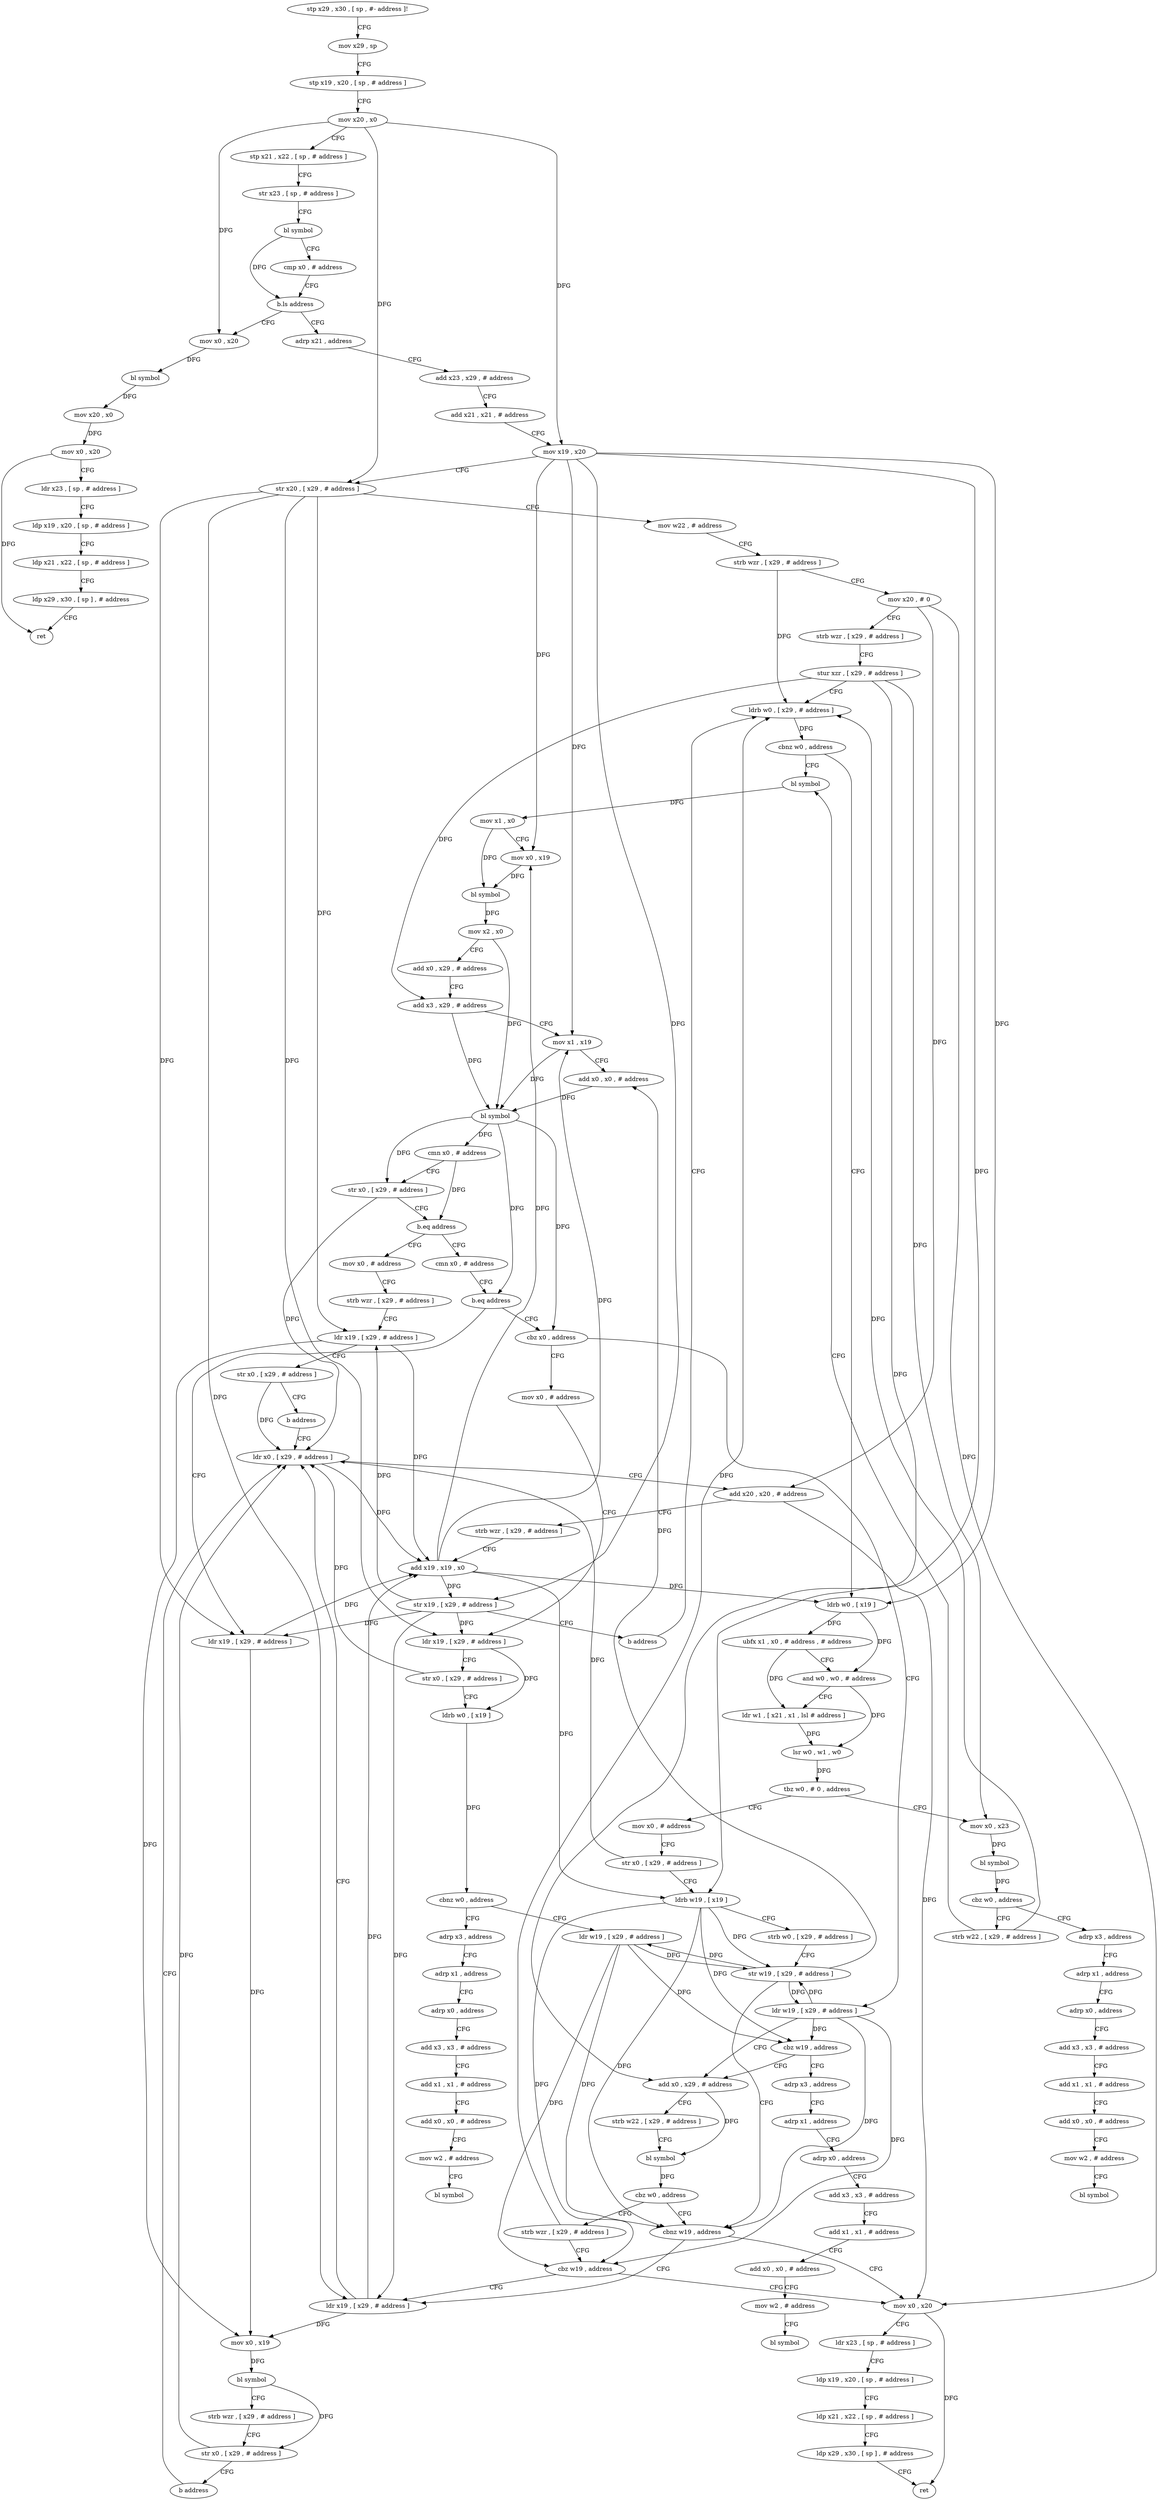 digraph "func" {
"4396464" [label = "stp x29 , x30 , [ sp , #- address ]!" ]
"4396468" [label = "mov x29 , sp" ]
"4396472" [label = "stp x19 , x20 , [ sp , # address ]" ]
"4396476" [label = "mov x20 , x0" ]
"4396480" [label = "stp x21 , x22 , [ sp , # address ]" ]
"4396484" [label = "str x23 , [ sp , # address ]" ]
"4396488" [label = "bl symbol" ]
"4396492" [label = "cmp x0 , # address" ]
"4396496" [label = "b.ls address" ]
"4396872" [label = "mov x0 , x20" ]
"4396500" [label = "adrp x21 , address" ]
"4396876" [label = "bl symbol" ]
"4396880" [label = "mov x20 , x0" ]
"4396884" [label = "mov x0 , x20" ]
"4396888" [label = "ldr x23 , [ sp , # address ]" ]
"4396892" [label = "ldp x19 , x20 , [ sp , # address ]" ]
"4396896" [label = "ldp x21 , x22 , [ sp , # address ]" ]
"4396900" [label = "ldp x29 , x30 , [ sp ] , # address" ]
"4396904" [label = "ret" ]
"4396504" [label = "add x23 , x29 , # address" ]
"4396508" [label = "add x21 , x21 , # address" ]
"4396512" [label = "mov x19 , x20" ]
"4396516" [label = "str x20 , [ x29 , # address ]" ]
"4396520" [label = "mov w22 , # address" ]
"4396524" [label = "strb wzr , [ x29 , # address ]" ]
"4396528" [label = "mov x20 , # 0" ]
"4396532" [label = "strb wzr , [ x29 , # address ]" ]
"4396536" [label = "stur xzr , [ x29 , # address ]" ]
"4396540" [label = "ldrb w0 , [ x29 , # address ]" ]
"4396640" [label = "bl symbol" ]
"4396644" [label = "mov x1 , x0" ]
"4396648" [label = "mov x0 , x19" ]
"4396652" [label = "bl symbol" ]
"4396656" [label = "mov x2 , x0" ]
"4396660" [label = "add x0 , x29 , # address" ]
"4396664" [label = "add x3 , x29 , # address" ]
"4396668" [label = "mov x1 , x19" ]
"4396672" [label = "add x0 , x0 , # address" ]
"4396676" [label = "bl symbol" ]
"4396680" [label = "cmn x0 , # address" ]
"4396684" [label = "str x0 , [ x29 , # address ]" ]
"4396688" [label = "b.eq address" ]
"4396760" [label = "mov x0 , # address" ]
"4396692" [label = "cmn x0 , # address" ]
"4396548" [label = "ldrb w0 , [ x19 ]" ]
"4396552" [label = "ubfx x1 , x0 , # address , # address" ]
"4396556" [label = "and w0 , w0 , # address" ]
"4396560" [label = "ldr w1 , [ x21 , x1 , lsl # address ]" ]
"4396564" [label = "lsr w0 , w1 , w0" ]
"4396568" [label = "tbz w0 , # 0 , address" ]
"4396624" [label = "mov x0 , x23" ]
"4396572" [label = "mov x0 , # address" ]
"4396764" [label = "strb wzr , [ x29 , # address ]" ]
"4396768" [label = "ldr x19 , [ x29 , # address ]" ]
"4396772" [label = "str x0 , [ x29 , # address ]" ]
"4396776" [label = "b address" ]
"4396736" [label = "ldr x0 , [ x29 , # address ]" ]
"4396696" [label = "b.eq address" ]
"4396848" [label = "ldr x19 , [ x29 , # address ]" ]
"4396700" [label = "cbz x0 , address" ]
"4396628" [label = "bl symbol" ]
"4396632" [label = "cbz w0 , address" ]
"4396908" [label = "adrp x3 , address" ]
"4396636" [label = "strb w22 , [ x29 , # address ]" ]
"4396576" [label = "str x0 , [ x29 , # address ]" ]
"4396580" [label = "ldrb w19 , [ x19 ]" ]
"4396584" [label = "strb w0 , [ x29 , # address ]" ]
"4396588" [label = "str w19 , [ x29 , # address ]" ]
"4396592" [label = "cbnz w19 , address" ]
"4396740" [label = "add x20 , x20 , # address" ]
"4396744" [label = "strb wzr , [ x29 , # address ]" ]
"4396748" [label = "add x19 , x19 , x0" ]
"4396752" [label = "str x19 , [ x29 , # address ]" ]
"4396756" [label = "b address" ]
"4396852" [label = "mov x0 , x19" ]
"4396856" [label = "bl symbol" ]
"4396860" [label = "strb wzr , [ x29 , # address ]" ]
"4396864" [label = "str x0 , [ x29 , # address ]" ]
"4396868" [label = "b address" ]
"4396784" [label = "mov x0 , # address" ]
"4396704" [label = "ldr w19 , [ x29 , # address ]" ]
"4396912" [label = "adrp x1 , address" ]
"4396916" [label = "adrp x0 , address" ]
"4396920" [label = "add x3 , x3 , # address" ]
"4396924" [label = "add x1 , x1 , # address" ]
"4396928" [label = "add x0 , x0 , # address" ]
"4396932" [label = "mov w2 , # address" ]
"4396936" [label = "bl symbol" ]
"4396732" [label = "ldr x19 , [ x29 , # address ]" ]
"4396596" [label = "mov x0 , x20" ]
"4396600" [label = "ldr x23 , [ sp , # address ]" ]
"4396604" [label = "ldp x19 , x20 , [ sp , # address ]" ]
"4396608" [label = "ldp x21 , x22 , [ sp , # address ]" ]
"4396612" [label = "ldp x29 , x30 , [ sp ] , # address" ]
"4396616" [label = "ret" ]
"4396544" [label = "cbnz w0 , address" ]
"4396788" [label = "ldr x19 , [ x29 , # address ]" ]
"4396792" [label = "str x0 , [ x29 , # address ]" ]
"4396796" [label = "ldrb w0 , [ x19 ]" ]
"4396800" [label = "cbnz w0 , address" ]
"4396940" [label = "adrp x3 , address" ]
"4396804" [label = "ldr w19 , [ x29 , # address ]" ]
"4396708" [label = "add x0 , x29 , # address" ]
"4396944" [label = "adrp x1 , address" ]
"4396948" [label = "adrp x0 , address" ]
"4396952" [label = "add x3 , x3 , # address" ]
"4396956" [label = "add x1 , x1 , # address" ]
"4396960" [label = "add x0 , x0 , # address" ]
"4396964" [label = "mov w2 , # address" ]
"4396968" [label = "bl symbol" ]
"4396808" [label = "cbz w19 , address" ]
"4396812" [label = "adrp x3 , address" ]
"4396724" [label = "strb wzr , [ x29 , # address ]" ]
"4396728" [label = "cbz w19 , address" ]
"4396712" [label = "strb w22 , [ x29 , # address ]" ]
"4396716" [label = "bl symbol" ]
"4396720" [label = "cbz w0 , address" ]
"4396816" [label = "adrp x1 , address" ]
"4396820" [label = "adrp x0 , address" ]
"4396824" [label = "add x3 , x3 , # address" ]
"4396828" [label = "add x1 , x1 , # address" ]
"4396832" [label = "add x0 , x0 , # address" ]
"4396836" [label = "mov w2 , # address" ]
"4396840" [label = "bl symbol" ]
"4396464" -> "4396468" [ label = "CFG" ]
"4396468" -> "4396472" [ label = "CFG" ]
"4396472" -> "4396476" [ label = "CFG" ]
"4396476" -> "4396480" [ label = "CFG" ]
"4396476" -> "4396872" [ label = "DFG" ]
"4396476" -> "4396512" [ label = "DFG" ]
"4396476" -> "4396516" [ label = "DFG" ]
"4396480" -> "4396484" [ label = "CFG" ]
"4396484" -> "4396488" [ label = "CFG" ]
"4396488" -> "4396492" [ label = "CFG" ]
"4396488" -> "4396496" [ label = "DFG" ]
"4396492" -> "4396496" [ label = "CFG" ]
"4396496" -> "4396872" [ label = "CFG" ]
"4396496" -> "4396500" [ label = "CFG" ]
"4396872" -> "4396876" [ label = "DFG" ]
"4396500" -> "4396504" [ label = "CFG" ]
"4396876" -> "4396880" [ label = "DFG" ]
"4396880" -> "4396884" [ label = "DFG" ]
"4396884" -> "4396888" [ label = "CFG" ]
"4396884" -> "4396904" [ label = "DFG" ]
"4396888" -> "4396892" [ label = "CFG" ]
"4396892" -> "4396896" [ label = "CFG" ]
"4396896" -> "4396900" [ label = "CFG" ]
"4396900" -> "4396904" [ label = "CFG" ]
"4396504" -> "4396508" [ label = "CFG" ]
"4396508" -> "4396512" [ label = "CFG" ]
"4396512" -> "4396516" [ label = "CFG" ]
"4396512" -> "4396648" [ label = "DFG" ]
"4396512" -> "4396668" [ label = "DFG" ]
"4396512" -> "4396548" [ label = "DFG" ]
"4396512" -> "4396580" [ label = "DFG" ]
"4396512" -> "4396752" [ label = "DFG" ]
"4396516" -> "4396520" [ label = "CFG" ]
"4396516" -> "4396768" [ label = "DFG" ]
"4396516" -> "4396848" [ label = "DFG" ]
"4396516" -> "4396788" [ label = "DFG" ]
"4396516" -> "4396732" [ label = "DFG" ]
"4396520" -> "4396524" [ label = "CFG" ]
"4396524" -> "4396528" [ label = "CFG" ]
"4396524" -> "4396540" [ label = "DFG" ]
"4396528" -> "4396532" [ label = "CFG" ]
"4396528" -> "4396740" [ label = "DFG" ]
"4396528" -> "4396596" [ label = "DFG" ]
"4396532" -> "4396536" [ label = "CFG" ]
"4396536" -> "4396540" [ label = "CFG" ]
"4396536" -> "4396664" [ label = "DFG" ]
"4396536" -> "4396624" [ label = "DFG" ]
"4396536" -> "4396708" [ label = "DFG" ]
"4396540" -> "4396544" [ label = "DFG" ]
"4396640" -> "4396644" [ label = "DFG" ]
"4396644" -> "4396648" [ label = "CFG" ]
"4396644" -> "4396652" [ label = "DFG" ]
"4396648" -> "4396652" [ label = "DFG" ]
"4396652" -> "4396656" [ label = "DFG" ]
"4396656" -> "4396660" [ label = "CFG" ]
"4396656" -> "4396676" [ label = "DFG" ]
"4396660" -> "4396664" [ label = "CFG" ]
"4396664" -> "4396668" [ label = "CFG" ]
"4396664" -> "4396676" [ label = "DFG" ]
"4396668" -> "4396672" [ label = "CFG" ]
"4396668" -> "4396676" [ label = "DFG" ]
"4396672" -> "4396676" [ label = "DFG" ]
"4396676" -> "4396680" [ label = "DFG" ]
"4396676" -> "4396684" [ label = "DFG" ]
"4396676" -> "4396696" [ label = "DFG" ]
"4396676" -> "4396700" [ label = "DFG" ]
"4396680" -> "4396684" [ label = "CFG" ]
"4396680" -> "4396688" [ label = "DFG" ]
"4396684" -> "4396688" [ label = "CFG" ]
"4396684" -> "4396736" [ label = "DFG" ]
"4396688" -> "4396760" [ label = "CFG" ]
"4396688" -> "4396692" [ label = "CFG" ]
"4396760" -> "4396764" [ label = "CFG" ]
"4396692" -> "4396696" [ label = "CFG" ]
"4396548" -> "4396552" [ label = "DFG" ]
"4396548" -> "4396556" [ label = "DFG" ]
"4396552" -> "4396556" [ label = "CFG" ]
"4396552" -> "4396560" [ label = "DFG" ]
"4396556" -> "4396560" [ label = "CFG" ]
"4396556" -> "4396564" [ label = "DFG" ]
"4396560" -> "4396564" [ label = "DFG" ]
"4396564" -> "4396568" [ label = "DFG" ]
"4396568" -> "4396624" [ label = "CFG" ]
"4396568" -> "4396572" [ label = "CFG" ]
"4396624" -> "4396628" [ label = "DFG" ]
"4396572" -> "4396576" [ label = "CFG" ]
"4396764" -> "4396768" [ label = "CFG" ]
"4396768" -> "4396772" [ label = "CFG" ]
"4396768" -> "4396748" [ label = "DFG" ]
"4396768" -> "4396852" [ label = "DFG" ]
"4396772" -> "4396776" [ label = "CFG" ]
"4396772" -> "4396736" [ label = "DFG" ]
"4396776" -> "4396736" [ label = "CFG" ]
"4396736" -> "4396740" [ label = "CFG" ]
"4396736" -> "4396748" [ label = "DFG" ]
"4396696" -> "4396848" [ label = "CFG" ]
"4396696" -> "4396700" [ label = "CFG" ]
"4396848" -> "4396852" [ label = "DFG" ]
"4396848" -> "4396748" [ label = "DFG" ]
"4396700" -> "4396784" [ label = "CFG" ]
"4396700" -> "4396704" [ label = "CFG" ]
"4396628" -> "4396632" [ label = "DFG" ]
"4396632" -> "4396908" [ label = "CFG" ]
"4396632" -> "4396636" [ label = "CFG" ]
"4396908" -> "4396912" [ label = "CFG" ]
"4396636" -> "4396640" [ label = "CFG" ]
"4396636" -> "4396540" [ label = "DFG" ]
"4396576" -> "4396580" [ label = "CFG" ]
"4396576" -> "4396736" [ label = "DFG" ]
"4396580" -> "4396584" [ label = "CFG" ]
"4396580" -> "4396588" [ label = "DFG" ]
"4396580" -> "4396592" [ label = "DFG" ]
"4396580" -> "4396808" [ label = "DFG" ]
"4396580" -> "4396728" [ label = "DFG" ]
"4396584" -> "4396588" [ label = "CFG" ]
"4396588" -> "4396592" [ label = "CFG" ]
"4396588" -> "4396672" [ label = "DFG" ]
"4396588" -> "4396704" [ label = "DFG" ]
"4396588" -> "4396804" [ label = "DFG" ]
"4396592" -> "4396732" [ label = "CFG" ]
"4396592" -> "4396596" [ label = "CFG" ]
"4396740" -> "4396744" [ label = "CFG" ]
"4396740" -> "4396596" [ label = "DFG" ]
"4396744" -> "4396748" [ label = "CFG" ]
"4396748" -> "4396752" [ label = "DFG" ]
"4396748" -> "4396648" [ label = "DFG" ]
"4396748" -> "4396668" [ label = "DFG" ]
"4396748" -> "4396548" [ label = "DFG" ]
"4396748" -> "4396580" [ label = "DFG" ]
"4396752" -> "4396756" [ label = "CFG" ]
"4396752" -> "4396768" [ label = "DFG" ]
"4396752" -> "4396848" [ label = "DFG" ]
"4396752" -> "4396788" [ label = "DFG" ]
"4396752" -> "4396732" [ label = "DFG" ]
"4396756" -> "4396540" [ label = "CFG" ]
"4396852" -> "4396856" [ label = "DFG" ]
"4396856" -> "4396860" [ label = "CFG" ]
"4396856" -> "4396864" [ label = "DFG" ]
"4396860" -> "4396864" [ label = "CFG" ]
"4396864" -> "4396868" [ label = "CFG" ]
"4396864" -> "4396736" [ label = "DFG" ]
"4396868" -> "4396736" [ label = "CFG" ]
"4396784" -> "4396788" [ label = "CFG" ]
"4396704" -> "4396708" [ label = "CFG" ]
"4396704" -> "4396588" [ label = "DFG" ]
"4396704" -> "4396592" [ label = "DFG" ]
"4396704" -> "4396808" [ label = "DFG" ]
"4396704" -> "4396728" [ label = "DFG" ]
"4396912" -> "4396916" [ label = "CFG" ]
"4396916" -> "4396920" [ label = "CFG" ]
"4396920" -> "4396924" [ label = "CFG" ]
"4396924" -> "4396928" [ label = "CFG" ]
"4396928" -> "4396932" [ label = "CFG" ]
"4396932" -> "4396936" [ label = "CFG" ]
"4396732" -> "4396736" [ label = "CFG" ]
"4396732" -> "4396852" [ label = "DFG" ]
"4396732" -> "4396748" [ label = "DFG" ]
"4396596" -> "4396600" [ label = "CFG" ]
"4396596" -> "4396616" [ label = "DFG" ]
"4396600" -> "4396604" [ label = "CFG" ]
"4396604" -> "4396608" [ label = "CFG" ]
"4396608" -> "4396612" [ label = "CFG" ]
"4396612" -> "4396616" [ label = "CFG" ]
"4396544" -> "4396640" [ label = "CFG" ]
"4396544" -> "4396548" [ label = "CFG" ]
"4396788" -> "4396792" [ label = "CFG" ]
"4396788" -> "4396796" [ label = "DFG" ]
"4396792" -> "4396796" [ label = "CFG" ]
"4396792" -> "4396736" [ label = "DFG" ]
"4396796" -> "4396800" [ label = "DFG" ]
"4396800" -> "4396940" [ label = "CFG" ]
"4396800" -> "4396804" [ label = "CFG" ]
"4396940" -> "4396944" [ label = "CFG" ]
"4396804" -> "4396808" [ label = "DFG" ]
"4396804" -> "4396588" [ label = "DFG" ]
"4396804" -> "4396592" [ label = "DFG" ]
"4396804" -> "4396728" [ label = "DFG" ]
"4396708" -> "4396712" [ label = "CFG" ]
"4396708" -> "4396716" [ label = "DFG" ]
"4396944" -> "4396948" [ label = "CFG" ]
"4396948" -> "4396952" [ label = "CFG" ]
"4396952" -> "4396956" [ label = "CFG" ]
"4396956" -> "4396960" [ label = "CFG" ]
"4396960" -> "4396964" [ label = "CFG" ]
"4396964" -> "4396968" [ label = "CFG" ]
"4396808" -> "4396708" [ label = "CFG" ]
"4396808" -> "4396812" [ label = "CFG" ]
"4396812" -> "4396816" [ label = "CFG" ]
"4396724" -> "4396728" [ label = "CFG" ]
"4396724" -> "4396540" [ label = "DFG" ]
"4396728" -> "4396596" [ label = "CFG" ]
"4396728" -> "4396732" [ label = "CFG" ]
"4396712" -> "4396716" [ label = "CFG" ]
"4396716" -> "4396720" [ label = "DFG" ]
"4396720" -> "4396592" [ label = "CFG" ]
"4396720" -> "4396724" [ label = "CFG" ]
"4396816" -> "4396820" [ label = "CFG" ]
"4396820" -> "4396824" [ label = "CFG" ]
"4396824" -> "4396828" [ label = "CFG" ]
"4396828" -> "4396832" [ label = "CFG" ]
"4396832" -> "4396836" [ label = "CFG" ]
"4396836" -> "4396840" [ label = "CFG" ]
}
